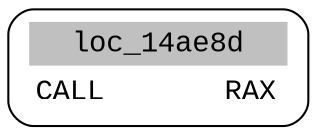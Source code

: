 digraph asm_graph {
1941 [
shape="Mrecord" fontname="Courier New"label =<<table border="0" cellborder="0" cellpadding="3"><tr><td align="center" colspan="2" bgcolor="grey">loc_14ae8d</td></tr><tr><td align="left">CALL       RAX</td></tr></table>> ];
}